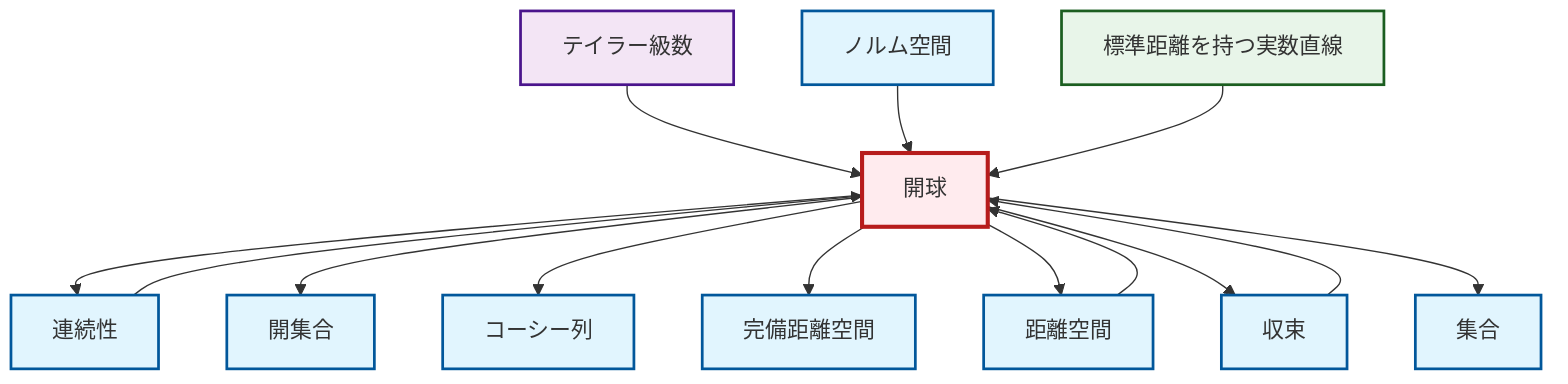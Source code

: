 graph TD
    classDef definition fill:#e1f5fe,stroke:#01579b,stroke-width:2px
    classDef theorem fill:#f3e5f5,stroke:#4a148c,stroke-width:2px
    classDef axiom fill:#fff3e0,stroke:#e65100,stroke-width:2px
    classDef example fill:#e8f5e9,stroke:#1b5e20,stroke-width:2px
    classDef current fill:#ffebee,stroke:#b71c1c,stroke-width:3px
    def-open-ball["開球"]:::definition
    def-cauchy-sequence["コーシー列"]:::definition
    thm-taylor-series["テイラー級数"]:::theorem
    def-metric-space["距離空間"]:::definition
    ex-real-line-metric["標準距離を持つ実数直線"]:::example
    def-normed-vector-space["ノルム空間"]:::definition
    def-convergence["収束"]:::definition
    def-continuity["連続性"]:::definition
    def-complete-metric-space["完備距離空間"]:::definition
    def-set["集合"]:::definition
    def-open-set["開集合"]:::definition
    def-open-ball --> def-continuity
    def-open-ball --> def-open-set
    thm-taylor-series --> def-open-ball
    def-open-ball --> def-cauchy-sequence
    def-normed-vector-space --> def-open-ball
    def-convergence --> def-open-ball
    def-open-ball --> def-complete-metric-space
    def-continuity --> def-open-ball
    ex-real-line-metric --> def-open-ball
    def-open-ball --> def-metric-space
    def-metric-space --> def-open-ball
    def-open-ball --> def-convergence
    def-open-ball --> def-set
    class def-open-ball current